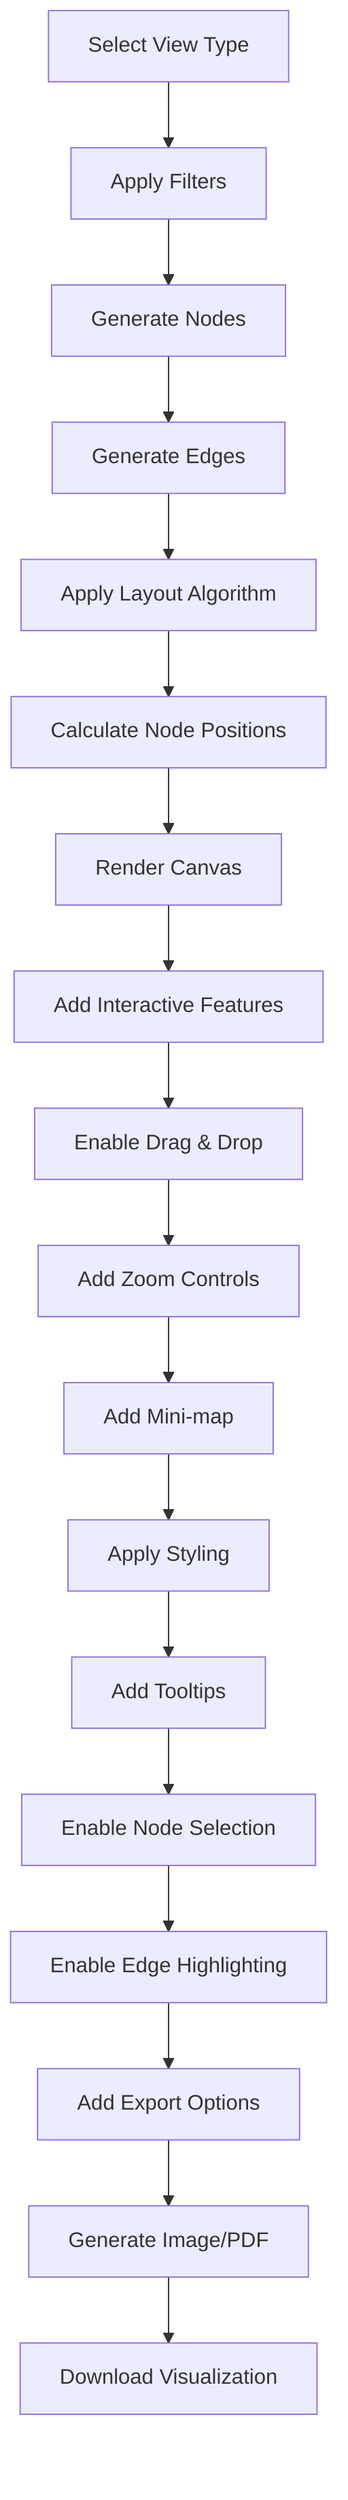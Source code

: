 flowchart TD
    A[Select View Type] --> B[Apply Filters]
    B --> C[Generate Nodes]
    C --> D[Generate Edges]
    D --> E[Apply Layout Algorithm]
    E --> F[Calculate Node Positions]
    F --> G[Render Canvas]
    G --> H[Add Interactive Features]
    H --> I[Enable Drag & Drop]
    I --> J[Add Zoom Controls]
    J --> K[Add Mini-map]
    K --> L[Apply Styling]
    L --> M[Add Tooltips]
    M --> N[Enable Node Selection]
    N --> O[Enable Edge Highlighting]
    O --> P[Add Export Options]
    P --> Q[Generate Image/PDF]
    Q --> R[Download Visualization]